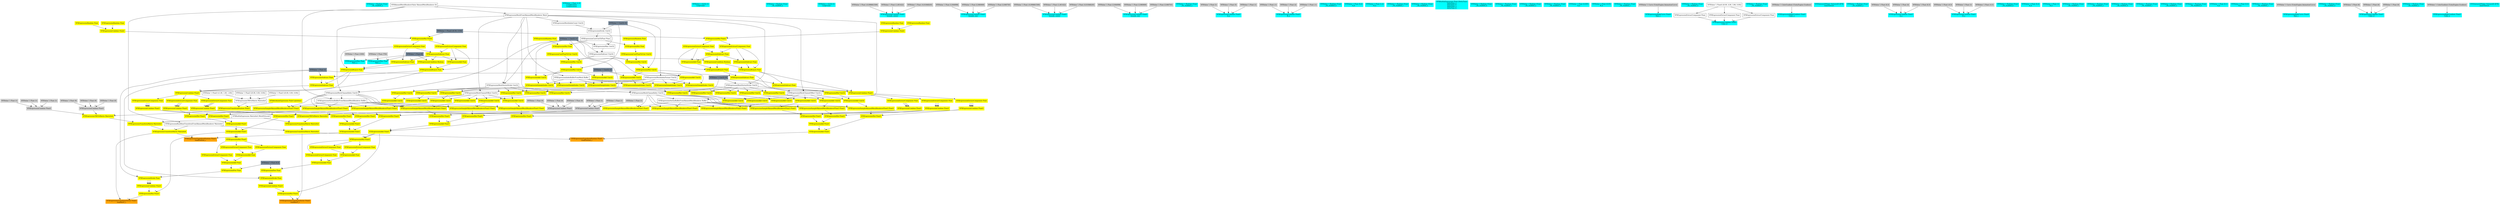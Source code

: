 digraph G {
node0 [shape="box" color="cyan" style="filled" label="VFXValue`1 Boolean (True)
_vfx_enabled_a"]
node1 [shape="box" color="cyan" style="filled" label="VFXExpressionMax Float
Rate_a"]
node2 [shape="box" color="lightgray" style="filled" label="VFXValue`1 Float (1000)"]
node3 [shape="box" color="lightslategray" style="filled" label="VFXValue`1 Float (0)"]
node4 [shape="box" color="cyan" style="filled" label="VFXValue`1 Float (1,5)
LoopDuration
LoopDuration"]
node5 [shape="box" color="cyan" style="filled" label="VFXValue`1 Int32 (1)
LoopCount"]
node6 [shape="box" color="cyan" style="filled" label="VFXValue`1 Boolean (True)
_vfx_enabled_a"]
node7 [shape="box" color="cyan" style="filled" label="VFXExpressionMax Float
Rate_a"]
node8 [shape="box" color="lightgray" style="filled" label="VFXValue`1 Float (750)"]
node9 [shape="box" color="cyan" style="filled" label="VFXValue`1 Int32 (1)
LoopCount"]
node10 [shape="box" color="cyan" style="filled" label="VFXExpressionCombine Float3
bounds_center"]
node11 [shape="box" color="lightgray" style="filled" label="VFXValue`1 Float (-0,008661509)"]
node12 [shape="box" color="lightgray" style="filled" label="VFXValue`1 Float (1,401422)"]
node13 [shape="box" color="lightgray" style="filled" label="VFXValue`1 Float (-0,01848245)"]
node14 [shape="box" color="cyan" style="filled" label="VFXExpressionCombine Float3
bounds_size"]
node15 [shape="box" color="lightgray" style="filled" label="VFXValue`1 Float (3,004998)"]
node16 [shape="box" color="lightgray" style="filled" label="VFXValue`1 Float (3,960069)"]
node17 [shape="box" color="lightgray" style="filled" label="VFXValue`1 Float (3,060745)"]
node18 [shape="box" color="cyan" style="filled" label="VFXExpressionCombine Float3
bounds_center"]
node19 [shape="box" color="lightgray" style="filled" label="VFXValue`1 Float (-0,008661509)"]
node20 [shape="box" color="lightgray" style="filled" label="VFXValue`1 Float (1,401422)"]
node21 [shape="box" color="lightgray" style="filled" label="VFXValue`1 Float (-0,01848245)"]
node22 [shape="box" color="cyan" style="filled" label="VFXExpressionCombine Float3
bounds_size"]
node23 [shape="box" color="lightgray" style="filled" label="VFXValue`1 Float (3,004998)"]
node24 [shape="box" color="lightgray" style="filled" label="VFXValue`1 Float (3,960069)"]
node25 [shape="box" color="lightgray" style="filled" label="VFXValue`1 Float (3,060745)"]
node26 [shape="box" color="cyan" style="filled" label="VFXValue`1 Boolean (True)
_vfx_enabled_a"]
node27 [shape="box" color="cyan" style="filled" label="VFXExpressionCombine Float3
A_a"]
node28 [shape="box" color="lightgray" style="filled" label="VFXValue`1 Float (1)"]
node29 [shape="box" color="lightgray" style="filled" label="VFXValue`1 Float (5)"]
node30 [shape="box" color="lightgray" style="filled" label="VFXValue`1 Float (1)"]
node31 [shape="box" color="cyan" style="filled" label="VFXExpressionCombine Float3
B_a"]
node32 [shape="box" color="lightgray" style="filled" label="VFXValue`1 Float (-1)"]
node33 [shape="box" color="lightgray" style="filled" label="VFXValue`1 Float (2)"]
node34 [shape="box" color="lightgray" style="filled" label="VFXValue`1 Float (-1)"]
node35 [shape="box" color="cyan" style="filled" label="VFXValue`1 Boolean (True)
_vfx_enabled_b"]
node36 [shape="box" color="cyan" style="filled" label="VFXValue`1 Float (0,2)
A_b"]
node37 [shape="box" color="cyan" style="filled" label="VFXValue`1 Float (1,2)
B_b"]
node38 [shape="box" color="cyan" style="filled" label="VFXValue`1 Boolean (True)
_vfx_enabled_c"]
node39 [shape="box" color="orange" style="filled" label="VFXExpressionTransformPosition Float3
readPosition_c"]
node40 [shape="box" color="yellow" style="filled" label="VFXExpressionTransformMatrix Matrix4x4"]
node41 [shape="box" color="yellow" style="filled" label="VFXExpressionTransformMatrix Matrix4x4"]
node42 [shape="box" label="VFXBuiltInExpression Matrix4x4 (WorldToLocal)"]
node43 [shape="box" color="yellow" style="filled" label="VFXExpressionTRSToMatrix Matrix4x4"]
node44 [shape="box" color="yellow" style="filled" label="VFXExpressionTransformPosition Float3"]
node45 [shape="box" label="VFXExpressionTRSToMatrix Matrix4x4"]
node46 [shape="box" label="VFXValue`1 Float3 ((0.00, 0.00, 0.00))"]
node47 [shape="box" label="VFXValue`1 Float3 ((0.00, 0.00, 0.00))"]
node48 [shape="box" label="VFXValue`1 Float3 ((1.00, 1.00, 1.00))"]
node49 [shape="box" color="yellow" style="filled" label="VFXAttributeExpression Float3 (position)"]
node50 [shape="box" color="lightgray" style="filled" label="VFXExpressionCombine Float3"]
node51 [shape="box" color="lightgray" style="filled" label="VFXValue`1 Float (0)"]
node52 [shape="box" color="lightgray" style="filled" label="VFXValue`1 Float (0)"]
node53 [shape="box" color="lightgray" style="filled" label="VFXValue`1 Float (0)"]
node54 [shape="box" color="lightgray" style="filled" label="VFXExpressionCombine Float3"]
node55 [shape="box" color="lightgray" style="filled" label="VFXValue`1 Float (1)"]
node56 [shape="box" color="lightgray" style="filled" label="VFXValue`1 Float (1)"]
node57 [shape="box" color="lightgray" style="filled" label="VFXValue`1 Float (1)"]
node58 [shape="box" label="VFXExpressionRootBoneTransformFromSkinnedMeshRenderer Matrix4x4"]
node59 [shape="box" label="VFXSkinnedMeshRendererValue SkinnedMeshRenderer (0)"]
node60 [shape="box" color="yellow" style="filled" label="VFXExpressionAdd Float3"]
node61 [shape="box" color="yellow" style="filled" label="VFXExpressionAdd Float3"]
node62 [shape="box" color="yellow" style="filled" label="VFXExpressionMul Float3"]
node63 [shape="box" color="yellow" style="filled" label="VFXExpressionSampleSkinnedMeshRendererFloat3 Float3"]
node64 [shape="box" label="VFXExpressionVertexBufferFromSkinnedMeshRenderer Buffer"]
node65 [shape="box" label="VFXExpressionMeshChannelInfos Uint32"]
node66 [shape="box" label="VFXExpressionMeshFromSkinnedMeshRenderer Mesh"]
node67 [shape="box" color="lightslategray" style="filled" label="VFXValue`1 Uint32 (0)"]
node68 [shape="box" color="yellow" style="filled" label="VFXExpressionAdd Uint32"]
node69 [shape="box" color="yellow" style="filled" label="VFXExpressionMul Uint32"]
node70 [shape="box" color="yellow" style="filled" label="VFXExpressionSampleIndex Uint32"]
node71 [shape="box" label="VFXExpressionIndexBufferFromMesh Buffer"]
node72 [shape="box" color="yellow" style="filled" label="VFXExpressionMul Uint32"]
node73 [shape="box" color="yellow" style="filled" label="VFXExpressionMin Uint32"]
node74 [shape="box" color="yellow" style="filled" label="VFXExpressionCastFloatToUint Uint32"]
node75 [shape="box" color="yellow" style="filled" label="VFXExpressionMul Float"]
node76 [shape="box" color="yellow" style="filled" label="VFXExpressionRandom Float"]
node77 [shape="box" label="VFXExpressionCastUintToFloat Float"]
node78 [shape="box" label="VFXExpressionDivide Uint32"]
node79 [shape="box" label="VFXExpressionMeshIndexCount Uint32"]
node80 [shape="box" color="lightslategray" style="filled" label="VFXValue`1 Uint32 (3)"]
node81 [shape="box" label="VFXExpressionSubtract Uint32"]
node82 [shape="box" label="VFXExpressionMax Uint32"]
node83 [shape="box" color="lightslategray" style="filled" label="VFXValue`1 Uint32 (1)"]
node84 [shape="box" label="VFXExpressionMeshIndexFormat Uint32"]
node85 [shape="box" label="VFXExpressionMeshVertexStride Uint32"]
node86 [shape="box" label="VFXExpressionMeshChannelOffset Uint32"]
node87 [shape="box" color="yellow" style="filled" label="VFXExpressionCombine Float3"]
node88 [shape="box" color="yellow" style="filled" label="VFXExpressionExtractComponent Float"]
node89 [shape="box" color="yellow" style="filled" label="VFXExpressionCombine Float3"]
node90 [shape="box" color="yellow" style="filled" label="VFXExpressionBranch Float"]
node91 [shape="box" color="yellow" style="filled" label="VFXExpressionCondition Boolean"]
node92 [shape="box" color="yellow" style="filled" label="VFXExpressionSubtract Float"]
node93 [shape="box" color="yellow" style="filled" label="VFXExpressionExtractComponent Float"]
node94 [shape="box" color="yellow" style="filled" label="VFXExpressionMul Float2"]
node95 [shape="box" color="yellow" style="filled" label="VFXExpressionCombine Float2"]
node96 [shape="box" color="yellow" style="filled" label="VFXExpressionRandom Float"]
node97 [shape="box" color="yellow" style="filled" label="VFXExpressionRandom Float"]
node98 [shape="box" color="lightslategray" style="filled" label="VFXValue`1 Float2 ((0.50, 0.50))"]
node99 [shape="box" color="yellow" style="filled" label="VFXExpressionExtractComponent Float"]
node100 [shape="box" color="yellow" style="filled" label="VFXExpressionSubtract Float"]
node101 [shape="box" color="yellow" style="filled" label="VFXExpressionBranch Float"]
node102 [shape="box" color="yellow" style="filled" label="VFXExpressionAdd Float"]
node103 [shape="box" color="yellow" style="filled" label="VFXExpressionSubtract Float"]
node104 [shape="box" color="yellow" style="filled" label="VFXExpressionSubtract Float"]
node105 [shape="box" color="lightslategray" style="filled" label="VFXValue`1 Float (1)"]
node106 [shape="box" color="yellow" style="filled" label="VFXExpressionMul Float3"]
node107 [shape="box" color="yellow" style="filled" label="VFXExpressionSampleSkinnedMeshRendererFloat3 Float3"]
node108 [shape="box" color="yellow" style="filled" label="VFXExpressionAdd Uint32"]
node109 [shape="box" color="yellow" style="filled" label="VFXExpressionMul Uint32"]
node110 [shape="box" color="yellow" style="filled" label="VFXExpressionSampleIndex Uint32"]
node111 [shape="box" color="yellow" style="filled" label="VFXExpressionAdd Uint32"]
node112 [shape="box" color="yellow" style="filled" label="VFXExpressionCombine Float3"]
node113 [shape="box" color="yellow" style="filled" label="VFXExpressionExtractComponent Float"]
node114 [shape="box" color="yellow" style="filled" label="VFXExpressionMul Float3"]
node115 [shape="box" color="yellow" style="filled" label="VFXExpressionSampleSkinnedMeshRendererFloat3 Float3"]
node116 [shape="box" color="yellow" style="filled" label="VFXExpressionAdd Uint32"]
node117 [shape="box" color="yellow" style="filled" label="VFXExpressionMul Uint32"]
node118 [shape="box" color="yellow" style="filled" label="VFXExpressionSampleIndex Uint32"]
node119 [shape="box" color="yellow" style="filled" label="VFXExpressionAdd Uint32"]
node120 [shape="box" color="lightslategray" style="filled" label="VFXValue`1 Uint32 (2)"]
node121 [shape="box" color="yellow" style="filled" label="VFXExpressionCombine Float3"]
node122 [shape="box" color="yellow" style="filled" label="VFXExpressionExtractComponent Float"]
node123 [shape="box" color="orange" style="filled" label="VFXExpressionTransformVector Float3
readAxisY_c"]
node124 [shape="box" color="yellow" style="filled" label="VFXExpressionMul Float3"]
node125 [shape="box" color="yellow" style="filled" label="VFXExpressionAdd Float3"]
node126 [shape="box" color="yellow" style="filled" label="VFXExpressionAdd Float3"]
node127 [shape="box" color="yellow" style="filled" label="VFXExpressionMul Float3"]
node128 [shape="box" color="yellow" style="filled" label="VFXExpressionSampleSkinnedMeshRendererFloat3 Float3"]
node129 [shape="box" label="VFXExpressionVertexBufferFromSkinnedMeshRenderer Buffer"]
node130 [shape="box" label="VFXExpressionMeshChannelInfos Uint32"]
node131 [shape="box" color="yellow" style="filled" label="VFXExpressionAdd Uint32"]
node132 [shape="box" color="yellow" style="filled" label="VFXExpressionMul Uint32"]
node133 [shape="box" label="VFXExpressionMeshVertexStride Uint32"]
node134 [shape="box" label="VFXExpressionMeshChannelOffset Uint32"]
node135 [shape="box" color="yellow" style="filled" label="VFXExpressionMul Float3"]
node136 [shape="box" color="yellow" style="filled" label="VFXExpressionSampleSkinnedMeshRendererFloat3 Float3"]
node137 [shape="box" color="yellow" style="filled" label="VFXExpressionAdd Uint32"]
node138 [shape="box" color="yellow" style="filled" label="VFXExpressionMul Uint32"]
node139 [shape="box" color="yellow" style="filled" label="VFXExpressionMul Float3"]
node140 [shape="box" color="yellow" style="filled" label="VFXExpressionSampleSkinnedMeshRendererFloat3 Float3"]
node141 [shape="box" color="yellow" style="filled" label="VFXExpressionAdd Uint32"]
node142 [shape="box" color="yellow" style="filled" label="VFXExpressionMul Uint32"]
node143 [shape="box" color="yellow" style="filled" label="VFXExpressionCombine Float3"]
node144 [shape="box" color="yellow" style="filled" label="VFXExpressionDivide Float"]
node145 [shape="box" color="yellow" style="filled" label="VFXExpressionPow Float"]
node146 [shape="box" color="yellow" style="filled" label="VFXExpressionAdd Float"]
node147 [shape="box" color="yellow" style="filled" label="VFXExpressionAdd Float"]
node148 [shape="box" color="yellow" style="filled" label="VFXExpressionExtractComponent Float"]
node149 [shape="box" color="yellow" style="filled" label="VFXExpressionMul Float3"]
node150 [shape="box" color="yellow" style="filled" label="VFXExpressionExtractComponent Float"]
node151 [shape="box" color="yellow" style="filled" label="VFXExpressionExtractComponent Float"]
node152 [shape="box" color="lightslategray" style="filled" label="VFXValue`1 Float (0,5)"]
node153 [shape="box" color="cyan" style="filled" label="VFXValue`1 Boolean (True)
_vfx_enabled_a"]
node154 [shape="box" color="cyan" style="filled" label="VFXBuiltInExpression Float (DeltaTime)
deltaTime_a
deltaTime_b
deltaTime_a
deltaTime_b"]
node155 [shape="box" color="cyan" style="filled" label="VFXValue`1 Boolean (True)
_vfx_enabled_b"]
node156 [shape="box" color="cyan" style="filled" label="VFXValue`1 Boolean (True)
_vfx_enabled_c"]
node157 [shape="box" color="cyan" style="filled" label="VFXValue`1 Boolean (True)
_vfx_enabled_a"]
node158 [shape="box" color="cyan" style="filled" label="VFXValue`1 Boolean (True)
_vfx_enabled_b"]
node159 [shape="box" color="cyan" style="filled" label="VFXValue`1 Float (0,005)
A_b"]
node160 [shape="box" color="cyan" style="filled" label="VFXValue`1 Float (0,03)
B_b"]
node161 [shape="box" color="cyan" style="filled" label="VFXValue`1 Boolean (True)
_vfx_enabled_c"]
node162 [shape="box" color="cyan" style="filled" label="VFXExpressionBakeCurve Float4
Size_c"]
node163 [shape="box" color="lightgray" style="filled" label="VFXValue`1 Curve (UnityEngine.AnimationCurve)"]
node164 [shape="box" color="cyan" style="filled" label="VFXValue`1 Boolean (True)
_vfx_enabled_d"]
node165 [shape="box" color="cyan" style="filled" label="VFXExpressionCombine Float3
Color_d"]
node166 [shape="box" label="VFXExpressionExtractComponent Float"]
node167 [shape="box" label="VFXValue`1 Float4 ((0.00, 4.00, 3.96, 0.00))"]
node168 [shape="box" label="VFXExpressionExtractComponent Float"]
node169 [shape="box" label="VFXExpressionExtractComponent Float"]
node170 [shape="box" color="cyan" style="filled" label="VFXValue`1 Boolean (True)
_vfx_enabled_e"]
node171 [shape="box" color="cyan" style="filled" label="VFXExpressionBakeGradient Float3
Color_e"]
node172 [shape="box" color="lightgray" style="filled" label="VFXValue`1 ColorGradient (UnityEngine.Gradient)"]
node173 [shape="box" color="cyan" style="filled" label="VFXTexture2DValue Texture2D (878)
mainTexture"]
node174 [shape="box" color="cyan" style="filled" label="VFXValue`1 Boolean (True)
_vfx_enabled_a"]
node175 [shape="box" color="cyan" style="filled" label="VFXExpressionCombine Float3
A_a"]
node176 [shape="box" color="lightgray" style="filled" label="VFXValue`1 Float (0,5)"]
node177 [shape="box" color="lightgray" style="filled" label="VFXValue`1 Float (4)"]
node178 [shape="box" color="lightgray" style="filled" label="VFXValue`1 Float (0,5)"]
node179 [shape="box" color="cyan" style="filled" label="VFXExpressionCombine Float3
B_a"]
node180 [shape="box" color="lightgray" style="filled" label="VFXValue`1 Float (-0,5)"]
node181 [shape="box" color="lightgray" style="filled" label="VFXValue`1 Float (1)"]
node182 [shape="box" color="lightgray" style="filled" label="VFXValue`1 Float (-0,5)"]
node183 [shape="box" color="cyan" style="filled" label="VFXValue`1 Boolean (True)
_vfx_enabled_b"]
node184 [shape="box" color="cyan" style="filled" label="VFXValue`1 Float (0,2)
A_b"]
node185 [shape="box" color="cyan" style="filled" label="VFXValue`1 Float (1)
B_b"]
node186 [shape="box" color="cyan" style="filled" label="VFXValue`1 Boolean (True)
_vfx_enabled_c"]
node187 [shape="box" color="orange" style="filled" label="VFXExpressionTransformPosition Float3
readPosition_c"]
node188 [shape="box" color="yellow" style="filled" label="VFXExpressionTransformMatrix Matrix4x4"]
node189 [shape="box" color="yellow" style="filled" label="VFXExpressionTransformMatrix Matrix4x4"]
node190 [shape="box" color="yellow" style="filled" label="VFXExpressionTRSToMatrix Matrix4x4"]
node191 [shape="box" color="lightgray" style="filled" label="VFXExpressionCombine Float3"]
node192 [shape="box" color="lightgray" style="filled" label="VFXValue`1 Float (0)"]
node193 [shape="box" color="lightgray" style="filled" label="VFXValue`1 Float (0)"]
node194 [shape="box" color="lightgray" style="filled" label="VFXValue`1 Float (0)"]
node195 [shape="box" color="lightgray" style="filled" label="VFXExpressionCombine Float3"]
node196 [shape="box" color="lightgray" style="filled" label="VFXValue`1 Float (1)"]
node197 [shape="box" color="lightgray" style="filled" label="VFXValue`1 Float (1)"]
node198 [shape="box" color="lightgray" style="filled" label="VFXValue`1 Float (1)"]
node199 [shape="box" color="yellow" style="filled" label="VFXExpressionAdd Float3"]
node200 [shape="box" color="yellow" style="filled" label="VFXExpressionAdd Float3"]
node201 [shape="box" color="yellow" style="filled" label="VFXExpressionMul Float3"]
node202 [shape="box" color="yellow" style="filled" label="VFXExpressionSampleSkinnedMeshRendererFloat3 Float3"]
node203 [shape="box" color="yellow" style="filled" label="VFXExpressionAdd Uint32"]
node204 [shape="box" color="yellow" style="filled" label="VFXExpressionMul Uint32"]
node205 [shape="box" color="yellow" style="filled" label="VFXExpressionSampleIndex Uint32"]
node206 [shape="box" color="yellow" style="filled" label="VFXExpressionMul Uint32"]
node207 [shape="box" color="yellow" style="filled" label="VFXExpressionMin Uint32"]
node208 [shape="box" color="yellow" style="filled" label="VFXExpressionCastFloatToUint Uint32"]
node209 [shape="box" color="yellow" style="filled" label="VFXExpressionMul Float"]
node210 [shape="box" color="yellow" style="filled" label="VFXExpressionRandom Float"]
node211 [shape="box" color="yellow" style="filled" label="VFXExpressionCombine Float3"]
node212 [shape="box" color="yellow" style="filled" label="VFXExpressionExtractComponent Float"]
node213 [shape="box" color="yellow" style="filled" label="VFXExpressionCombine Float3"]
node214 [shape="box" color="yellow" style="filled" label="VFXExpressionBranch Float"]
node215 [shape="box" color="yellow" style="filled" label="VFXExpressionCondition Boolean"]
node216 [shape="box" color="yellow" style="filled" label="VFXExpressionSubtract Float"]
node217 [shape="box" color="yellow" style="filled" label="VFXExpressionExtractComponent Float"]
node218 [shape="box" color="yellow" style="filled" label="VFXExpressionMul Float2"]
node219 [shape="box" color="yellow" style="filled" label="VFXExpressionCombine Float2"]
node220 [shape="box" color="yellow" style="filled" label="VFXExpressionRandom Float"]
node221 [shape="box" color="yellow" style="filled" label="VFXExpressionRandom Float"]
node222 [shape="box" color="yellow" style="filled" label="VFXExpressionExtractComponent Float"]
node223 [shape="box" color="yellow" style="filled" label="VFXExpressionSubtract Float"]
node224 [shape="box" color="yellow" style="filled" label="VFXExpressionBranch Float"]
node225 [shape="box" color="yellow" style="filled" label="VFXExpressionAdd Float"]
node226 [shape="box" color="yellow" style="filled" label="VFXExpressionSubtract Float"]
node227 [shape="box" color="yellow" style="filled" label="VFXExpressionSubtract Float"]
node228 [shape="box" color="yellow" style="filled" label="VFXExpressionMul Float3"]
node229 [shape="box" color="yellow" style="filled" label="VFXExpressionSampleSkinnedMeshRendererFloat3 Float3"]
node230 [shape="box" color="yellow" style="filled" label="VFXExpressionAdd Uint32"]
node231 [shape="box" color="yellow" style="filled" label="VFXExpressionMul Uint32"]
node232 [shape="box" color="yellow" style="filled" label="VFXExpressionSampleIndex Uint32"]
node233 [shape="box" color="yellow" style="filled" label="VFXExpressionAdd Uint32"]
node234 [shape="box" color="yellow" style="filled" label="VFXExpressionCombine Float3"]
node235 [shape="box" color="yellow" style="filled" label="VFXExpressionExtractComponent Float"]
node236 [shape="box" color="yellow" style="filled" label="VFXExpressionMul Float3"]
node237 [shape="box" color="yellow" style="filled" label="VFXExpressionSampleSkinnedMeshRendererFloat3 Float3"]
node238 [shape="box" color="yellow" style="filled" label="VFXExpressionAdd Uint32"]
node239 [shape="box" color="yellow" style="filled" label="VFXExpressionMul Uint32"]
node240 [shape="box" color="yellow" style="filled" label="VFXExpressionSampleIndex Uint32"]
node241 [shape="box" color="yellow" style="filled" label="VFXExpressionAdd Uint32"]
node242 [shape="box" color="yellow" style="filled" label="VFXExpressionCombine Float3"]
node243 [shape="box" color="yellow" style="filled" label="VFXExpressionExtractComponent Float"]
node244 [shape="box" color="orange" style="filled" label="VFXExpressionTransformVector Float3
readAxisY_c"]
node245 [shape="box" color="yellow" style="filled" label="VFXExpressionMul Float3"]
node246 [shape="box" color="yellow" style="filled" label="VFXExpressionAdd Float3"]
node247 [shape="box" color="yellow" style="filled" label="VFXExpressionAdd Float3"]
node248 [shape="box" color="yellow" style="filled" label="VFXExpressionMul Float3"]
node249 [shape="box" color="yellow" style="filled" label="VFXExpressionSampleSkinnedMeshRendererFloat3 Float3"]
node250 [shape="box" color="yellow" style="filled" label="VFXExpressionAdd Uint32"]
node251 [shape="box" color="yellow" style="filled" label="VFXExpressionMul Uint32"]
node252 [shape="box" color="yellow" style="filled" label="VFXExpressionMul Float3"]
node253 [shape="box" color="yellow" style="filled" label="VFXExpressionSampleSkinnedMeshRendererFloat3 Float3"]
node254 [shape="box" color="yellow" style="filled" label="VFXExpressionAdd Uint32"]
node255 [shape="box" color="yellow" style="filled" label="VFXExpressionMul Uint32"]
node256 [shape="box" color="yellow" style="filled" label="VFXExpressionMul Float3"]
node257 [shape="box" color="yellow" style="filled" label="VFXExpressionSampleSkinnedMeshRendererFloat3 Float3"]
node258 [shape="box" color="yellow" style="filled" label="VFXExpressionAdd Uint32"]
node259 [shape="box" color="yellow" style="filled" label="VFXExpressionMul Uint32"]
node260 [shape="box" color="yellow" style="filled" label="VFXExpressionCombine Float3"]
node261 [shape="box" color="yellow" style="filled" label="VFXExpressionDivide Float"]
node262 [shape="box" color="yellow" style="filled" label="VFXExpressionPow Float"]
node263 [shape="box" color="yellow" style="filled" label="VFXExpressionAdd Float"]
node264 [shape="box" color="yellow" style="filled" label="VFXExpressionAdd Float"]
node265 [shape="box" color="yellow" style="filled" label="VFXExpressionExtractComponent Float"]
node266 [shape="box" color="yellow" style="filled" label="VFXExpressionMul Float3"]
node267 [shape="box" color="yellow" style="filled" label="VFXExpressionExtractComponent Float"]
node268 [shape="box" color="yellow" style="filled" label="VFXExpressionExtractComponent Float"]
node269 [shape="box" color="cyan" style="filled" label="VFXValue`1 Boolean (True)
_vfx_enabled_a"]
node270 [shape="box" color="cyan" style="filled" label="VFXValue`1 Boolean (True)
_vfx_enabled_b"]
node271 [shape="box" color="cyan" style="filled" label="VFXValue`1 Boolean (True)
_vfx_enabled_c"]
node272 [shape="box" color="cyan" style="filled" label="VFXValue`1 Boolean (True)
_vfx_enabled_a"]
node273 [shape="box" color="cyan" style="filled" label="VFXValue`1 Boolean (True)
_vfx_enabled_b"]
node274 [shape="box" color="cyan" style="filled" label="VFXValue`1 Float (0,1)
A_b"]
node275 [shape="box" color="cyan" style="filled" label="VFXValue`1 Float (0,4)
B_b"]
node276 [shape="box" color="cyan" style="filled" label="VFXValue`1 Boolean (True)
_vfx_enabled_c"]
node277 [shape="box" color="cyan" style="filled" label="VFXExpressionBakeCurve Float4
Size_c"]
node278 [shape="box" color="lightgray" style="filled" label="VFXValue`1 Curve (UnityEngine.AnimationCurve)"]
node279 [shape="box" color="cyan" style="filled" label="VFXValue`1 Boolean (True)
_vfx_enabled_d"]
node280 [shape="box" color="cyan" style="filled" label="VFXExpressionCombine Float3
Color_d"]
node281 [shape="box" color="lightgray" style="filled" label="VFXValue`1 Float (0)"]
node282 [shape="box" color="lightgray" style="filled" label="VFXValue`1 Float (0)"]
node283 [shape="box" color="lightgray" style="filled" label="VFXValue`1 Float (0)"]
node284 [shape="box" color="cyan" style="filled" label="VFXValue`1 Boolean (True)
_vfx_enabled_e"]
node285 [shape="box" color="cyan" style="filled" label="VFXExpressionBakeGradient Float3
Color_e"]
node286 [shape="box" color="lightgray" style="filled" label="VFXValue`1 ColorGradient (UnityEngine.Gradient)"]
node287 [shape="box" color="cyan" style="filled" label="VFXTexture2DValue Texture2D (878)
mainTexture"]
node2 -> node1 [headlabel="0"]
node3 -> node1 [headlabel="1"]
node8 -> node7 [headlabel="0"]
node3 -> node7 [headlabel="1"]
node11 -> node10 [headlabel="0"]
node12 -> node10 [headlabel="1"]
node13 -> node10 [headlabel="2"]
node15 -> node14 [headlabel="0"]
node16 -> node14 [headlabel="1"]
node17 -> node14 [headlabel="2"]
node19 -> node18 [headlabel="0"]
node20 -> node18 [headlabel="1"]
node21 -> node18 [headlabel="2"]
node23 -> node22 [headlabel="0"]
node24 -> node22 [headlabel="1"]
node25 -> node22 [headlabel="2"]
node28 -> node27 [headlabel="0"]
node29 -> node27 [headlabel="1"]
node30 -> node27 [headlabel="2"]
node32 -> node31 [headlabel="0"]
node33 -> node31 [headlabel="1"]
node34 -> node31 [headlabel="2"]
node40 -> node39 [headlabel="0"]
node60 -> node39 [headlabel="1"]
node41 -> node40 [headlabel="0"]
node58 -> node40 [headlabel="1"]
node42 -> node41 [headlabel="0"]
node43 -> node41 [headlabel="1"]
node44 -> node43 [headlabel="0"]
node50 -> node43 [headlabel="1"]
node54 -> node43 [headlabel="2"]
node45 -> node44 [headlabel="0"]
node49 -> node44 [headlabel="1"]
node46 -> node45 [headlabel="0"]
node47 -> node45 [headlabel="1"]
node48 -> node45 [headlabel="2"]
node51 -> node50 [headlabel="0"]
node52 -> node50 [headlabel="1"]
node53 -> node50 [headlabel="2"]
node55 -> node54 [headlabel="0"]
node56 -> node54 [headlabel="1"]
node57 -> node54 [headlabel="2"]
node59 -> node58 
node61 -> node60 [headlabel="0"]
node114 -> node60 [headlabel="1"]
node62 -> node61 [headlabel="0"]
node106 -> node61 [headlabel="1"]
node63 -> node62 [headlabel="0"]
node87 -> node62 [headlabel="1"]
node64 -> node63 [headlabel="0"]
node68 -> node63 [headlabel="1"]
node65 -> node63 [headlabel="2"]
node59 -> node64 [headlabel="0"]
node65 -> node64 [headlabel="1"]
node66 -> node65 [headlabel="0"]
node67 -> node65 [headlabel="1"]
node59 -> node66 
node69 -> node68 [headlabel="0"]
node86 -> node68 [headlabel="1"]
node70 -> node69 [headlabel="0"]
node85 -> node69 [headlabel="1"]
node71 -> node70 [headlabel="0"]
node72 -> node70 [headlabel="1"]
node84 -> node70 [headlabel="2"]
node66 -> node71 
node73 -> node72 [headlabel="0"]
node80 -> node72 [headlabel="1"]
node74 -> node73 [headlabel="0"]
node81 -> node73 [headlabel="1"]
node75 -> node74 
node76 -> node75 [headlabel="0"]
node77 -> node75 [headlabel="1"]
node78 -> node77 
node79 -> node78 [headlabel="0"]
node80 -> node78 [headlabel="1"]
node66 -> node79 
node82 -> node81 [headlabel="0"]
node83 -> node81 [headlabel="1"]
node78 -> node82 [headlabel="0"]
node83 -> node82 [headlabel="1"]
node66 -> node84 
node66 -> node85 [headlabel="0"]
node67 -> node85 [headlabel="1"]
node66 -> node86 [headlabel="0"]
node67 -> node86 [headlabel="1"]
node88 -> node87 [headlabel="0"]
node88 -> node87 [headlabel="1"]
node88 -> node87 [headlabel="2"]
node89 -> node88 
node90 -> node89 [headlabel="0"]
node101 -> node89 [headlabel="1"]
node103 -> node89 [headlabel="2"]
node91 -> node90 [headlabel="0"]
node99 -> node90 [headlabel="1"]
node100 -> node90 [headlabel="2"]
node92 -> node91 [headlabel="0"]
node3 -> node91 [headlabel="1"]
node93 -> node92 [headlabel="0"]
node99 -> node92 [headlabel="1"]
node94 -> node93 
node95 -> node94 [headlabel="0"]
node98 -> node94 [headlabel="1"]
node96 -> node95 [headlabel="0"]
node97 -> node95 [headlabel="1"]
node94 -> node99 
node99 -> node100 [headlabel="0"]
node92 -> node100 [headlabel="1"]
node91 -> node101 [headlabel="0"]
node102 -> node101 [headlabel="1"]
node93 -> node101 [headlabel="2"]
node93 -> node102 [headlabel="0"]
node92 -> node102 [headlabel="1"]
node104 -> node103 [headlabel="0"]
node90 -> node103 [headlabel="1"]
node105 -> node104 [headlabel="0"]
node101 -> node104 [headlabel="1"]
node107 -> node106 [headlabel="0"]
node112 -> node106 [headlabel="1"]
node64 -> node107 [headlabel="0"]
node108 -> node107 [headlabel="1"]
node65 -> node107 [headlabel="2"]
node109 -> node108 [headlabel="0"]
node86 -> node108 [headlabel="1"]
node110 -> node109 [headlabel="0"]
node85 -> node109 [headlabel="1"]
node71 -> node110 [headlabel="0"]
node111 -> node110 [headlabel="1"]
node84 -> node110 [headlabel="2"]
node72 -> node111 [headlabel="0"]
node83 -> node111 [headlabel="1"]
node113 -> node112 [headlabel="0"]
node113 -> node112 [headlabel="1"]
node113 -> node112 [headlabel="2"]
node89 -> node113 
node115 -> node114 [headlabel="0"]
node121 -> node114 [headlabel="1"]
node64 -> node115 [headlabel="0"]
node116 -> node115 [headlabel="1"]
node65 -> node115 [headlabel="2"]
node117 -> node116 [headlabel="0"]
node86 -> node116 [headlabel="1"]
node118 -> node117 [headlabel="0"]
node85 -> node117 [headlabel="1"]
node71 -> node118 [headlabel="0"]
node119 -> node118 [headlabel="1"]
node84 -> node118 [headlabel="2"]
node72 -> node119 [headlabel="0"]
node120 -> node119 [headlabel="1"]
node122 -> node121 [headlabel="0"]
node122 -> node121 [headlabel="1"]
node122 -> node121 [headlabel="2"]
node89 -> node122 
node40 -> node123 [headlabel="0"]
node124 -> node123 [headlabel="1"]
node125 -> node124 [headlabel="0"]
node143 -> node124 [headlabel="1"]
node126 -> node125 [headlabel="0"]
node139 -> node125 [headlabel="1"]
node127 -> node126 [headlabel="0"]
node135 -> node126 [headlabel="1"]
node128 -> node127 [headlabel="0"]
node87 -> node127 [headlabel="1"]
node129 -> node128 [headlabel="0"]
node131 -> node128 [headlabel="1"]
node130 -> node128 [headlabel="2"]
node59 -> node129 [headlabel="0"]
node130 -> node129 [headlabel="1"]
node66 -> node130 [headlabel="0"]
node83 -> node130 [headlabel="1"]
node132 -> node131 [headlabel="0"]
node134 -> node131 [headlabel="1"]
node70 -> node132 [headlabel="0"]
node133 -> node132 [headlabel="1"]
node66 -> node133 [headlabel="0"]
node83 -> node133 [headlabel="1"]
node66 -> node134 [headlabel="0"]
node83 -> node134 [headlabel="1"]
node136 -> node135 [headlabel="0"]
node112 -> node135 [headlabel="1"]
node129 -> node136 [headlabel="0"]
node137 -> node136 [headlabel="1"]
node130 -> node136 [headlabel="2"]
node138 -> node137 [headlabel="0"]
node134 -> node137 [headlabel="1"]
node110 -> node138 [headlabel="0"]
node133 -> node138 [headlabel="1"]
node140 -> node139 [headlabel="0"]
node121 -> node139 [headlabel="1"]
node129 -> node140 [headlabel="0"]
node141 -> node140 [headlabel="1"]
node130 -> node140 [headlabel="2"]
node142 -> node141 [headlabel="0"]
node134 -> node141 [headlabel="1"]
node118 -> node142 [headlabel="0"]
node133 -> node142 [headlabel="1"]
node144 -> node143 [headlabel="0"]
node144 -> node143 [headlabel="1"]
node144 -> node143 [headlabel="2"]
node105 -> node144 [headlabel="0"]
node145 -> node144 [headlabel="1"]
node146 -> node145 [headlabel="0"]
node152 -> node145 [headlabel="1"]
node147 -> node146 [headlabel="0"]
node151 -> node146 [headlabel="1"]
node148 -> node147 [headlabel="0"]
node150 -> node147 [headlabel="1"]
node149 -> node148 
node125 -> node149 [headlabel="0"]
node125 -> node149 [headlabel="1"]
node149 -> node150 
node149 -> node151 
node163 -> node162 
node166 -> node165 [headlabel="0"]
node168 -> node165 [headlabel="1"]
node169 -> node165 [headlabel="2"]
node167 -> node166 
node167 -> node168 
node167 -> node169 
node172 -> node171 
node176 -> node175 [headlabel="0"]
node177 -> node175 [headlabel="1"]
node178 -> node175 [headlabel="2"]
node180 -> node179 [headlabel="0"]
node181 -> node179 [headlabel="1"]
node182 -> node179 [headlabel="2"]
node188 -> node187 [headlabel="0"]
node199 -> node187 [headlabel="1"]
node189 -> node188 [headlabel="0"]
node58 -> node188 [headlabel="1"]
node42 -> node189 [headlabel="0"]
node190 -> node189 [headlabel="1"]
node44 -> node190 [headlabel="0"]
node191 -> node190 [headlabel="1"]
node195 -> node190 [headlabel="2"]
node192 -> node191 [headlabel="0"]
node193 -> node191 [headlabel="1"]
node194 -> node191 [headlabel="2"]
node196 -> node195 [headlabel="0"]
node197 -> node195 [headlabel="1"]
node198 -> node195 [headlabel="2"]
node200 -> node199 [headlabel="0"]
node236 -> node199 [headlabel="1"]
node201 -> node200 [headlabel="0"]
node228 -> node200 [headlabel="1"]
node202 -> node201 [headlabel="0"]
node211 -> node201 [headlabel="1"]
node64 -> node202 [headlabel="0"]
node203 -> node202 [headlabel="1"]
node65 -> node202 [headlabel="2"]
node204 -> node203 [headlabel="0"]
node86 -> node203 [headlabel="1"]
node205 -> node204 [headlabel="0"]
node85 -> node204 [headlabel="1"]
node71 -> node205 [headlabel="0"]
node206 -> node205 [headlabel="1"]
node84 -> node205 [headlabel="2"]
node207 -> node206 [headlabel="0"]
node80 -> node206 [headlabel="1"]
node208 -> node207 [headlabel="0"]
node81 -> node207 [headlabel="1"]
node209 -> node208 
node210 -> node209 [headlabel="0"]
node77 -> node209 [headlabel="1"]
node212 -> node211 [headlabel="0"]
node212 -> node211 [headlabel="1"]
node212 -> node211 [headlabel="2"]
node213 -> node212 
node214 -> node213 [headlabel="0"]
node224 -> node213 [headlabel="1"]
node226 -> node213 [headlabel="2"]
node215 -> node214 [headlabel="0"]
node222 -> node214 [headlabel="1"]
node223 -> node214 [headlabel="2"]
node216 -> node215 [headlabel="0"]
node3 -> node215 [headlabel="1"]
node217 -> node216 [headlabel="0"]
node222 -> node216 [headlabel="1"]
node218 -> node217 
node219 -> node218 [headlabel="0"]
node98 -> node218 [headlabel="1"]
node220 -> node219 [headlabel="0"]
node221 -> node219 [headlabel="1"]
node218 -> node222 
node222 -> node223 [headlabel="0"]
node216 -> node223 [headlabel="1"]
node215 -> node224 [headlabel="0"]
node225 -> node224 [headlabel="1"]
node217 -> node224 [headlabel="2"]
node217 -> node225 [headlabel="0"]
node216 -> node225 [headlabel="1"]
node227 -> node226 [headlabel="0"]
node214 -> node226 [headlabel="1"]
node105 -> node227 [headlabel="0"]
node224 -> node227 [headlabel="1"]
node229 -> node228 [headlabel="0"]
node234 -> node228 [headlabel="1"]
node64 -> node229 [headlabel="0"]
node230 -> node229 [headlabel="1"]
node65 -> node229 [headlabel="2"]
node231 -> node230 [headlabel="0"]
node86 -> node230 [headlabel="1"]
node232 -> node231 [headlabel="0"]
node85 -> node231 [headlabel="1"]
node71 -> node232 [headlabel="0"]
node233 -> node232 [headlabel="1"]
node84 -> node232 [headlabel="2"]
node206 -> node233 [headlabel="0"]
node83 -> node233 [headlabel="1"]
node235 -> node234 [headlabel="0"]
node235 -> node234 [headlabel="1"]
node235 -> node234 [headlabel="2"]
node213 -> node235 
node237 -> node236 [headlabel="0"]
node242 -> node236 [headlabel="1"]
node64 -> node237 [headlabel="0"]
node238 -> node237 [headlabel="1"]
node65 -> node237 [headlabel="2"]
node239 -> node238 [headlabel="0"]
node86 -> node238 [headlabel="1"]
node240 -> node239 [headlabel="0"]
node85 -> node239 [headlabel="1"]
node71 -> node240 [headlabel="0"]
node241 -> node240 [headlabel="1"]
node84 -> node240 [headlabel="2"]
node206 -> node241 [headlabel="0"]
node120 -> node241 [headlabel="1"]
node243 -> node242 [headlabel="0"]
node243 -> node242 [headlabel="1"]
node243 -> node242 [headlabel="2"]
node213 -> node243 
node188 -> node244 [headlabel="0"]
node245 -> node244 [headlabel="1"]
node246 -> node245 [headlabel="0"]
node260 -> node245 [headlabel="1"]
node247 -> node246 [headlabel="0"]
node256 -> node246 [headlabel="1"]
node248 -> node247 [headlabel="0"]
node252 -> node247 [headlabel="1"]
node249 -> node248 [headlabel="0"]
node211 -> node248 [headlabel="1"]
node129 -> node249 [headlabel="0"]
node250 -> node249 [headlabel="1"]
node130 -> node249 [headlabel="2"]
node251 -> node250 [headlabel="0"]
node134 -> node250 [headlabel="1"]
node205 -> node251 [headlabel="0"]
node133 -> node251 [headlabel="1"]
node253 -> node252 [headlabel="0"]
node234 -> node252 [headlabel="1"]
node129 -> node253 [headlabel="0"]
node254 -> node253 [headlabel="1"]
node130 -> node253 [headlabel="2"]
node255 -> node254 [headlabel="0"]
node134 -> node254 [headlabel="1"]
node232 -> node255 [headlabel="0"]
node133 -> node255 [headlabel="1"]
node257 -> node256 [headlabel="0"]
node242 -> node256 [headlabel="1"]
node129 -> node257 [headlabel="0"]
node258 -> node257 [headlabel="1"]
node130 -> node257 [headlabel="2"]
node259 -> node258 [headlabel="0"]
node134 -> node258 [headlabel="1"]
node240 -> node259 [headlabel="0"]
node133 -> node259 [headlabel="1"]
node261 -> node260 [headlabel="0"]
node261 -> node260 [headlabel="1"]
node261 -> node260 [headlabel="2"]
node105 -> node261 [headlabel="0"]
node262 -> node261 [headlabel="1"]
node263 -> node262 [headlabel="0"]
node152 -> node262 [headlabel="1"]
node264 -> node263 [headlabel="0"]
node268 -> node263 [headlabel="1"]
node265 -> node264 [headlabel="0"]
node267 -> node264 [headlabel="1"]
node266 -> node265 
node246 -> node266 [headlabel="0"]
node246 -> node266 [headlabel="1"]
node266 -> node267 
node266 -> node268 
node278 -> node277 
node281 -> node280 [headlabel="0"]
node282 -> node280 [headlabel="1"]
node283 -> node280 [headlabel="2"]
node286 -> node285 
}
